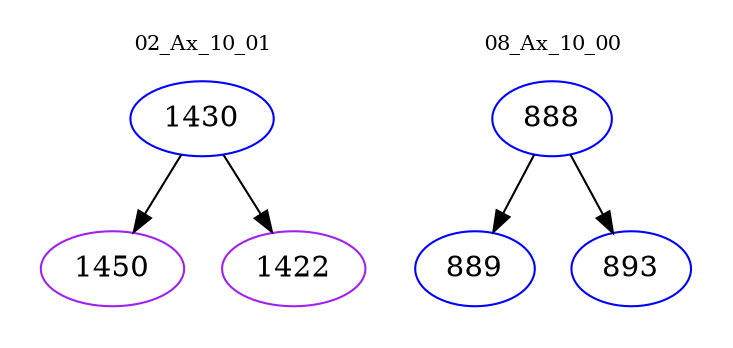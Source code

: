 digraph{
subgraph cluster_0 {
color = white
label = "02_Ax_10_01";
fontsize=10;
T0_1430 [label="1430", color="blue"]
T0_1430 -> T0_1450 [color="black"]
T0_1450 [label="1450", color="purple"]
T0_1430 -> T0_1422 [color="black"]
T0_1422 [label="1422", color="purple"]
}
subgraph cluster_1 {
color = white
label = "08_Ax_10_00";
fontsize=10;
T1_888 [label="888", color="blue"]
T1_888 -> T1_889 [color="black"]
T1_889 [label="889", color="blue"]
T1_888 -> T1_893 [color="black"]
T1_893 [label="893", color="blue"]
}
}
